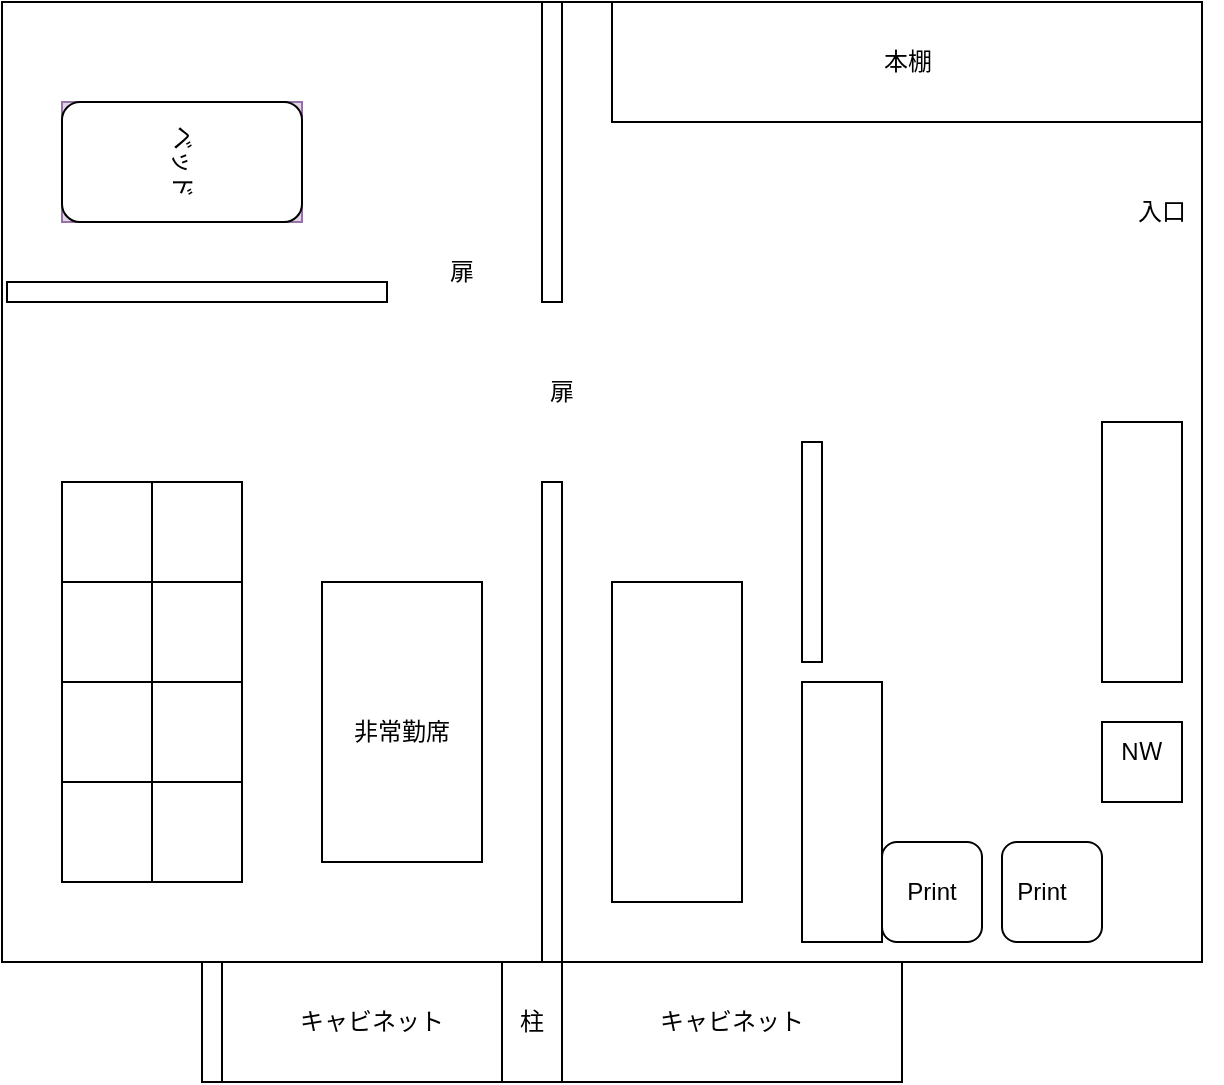 <mxfile>
    <diagram id="THpDb7hxVIW8Fc2EQs70" name="ページ1">
        <mxGraphModel dx="1039" dy="599" grid="1" gridSize="10" guides="1" tooltips="1" connect="1" arrows="1" fold="1" page="1" pageScale="1" pageWidth="850" pageHeight="1100" math="0" shadow="0">
            <root>
                <mxCell id="0"/>
                <mxCell id="1" parent="0"/>
                <mxCell id="2" value="" style="rounded=0;whiteSpace=wrap;html=1;" vertex="1" parent="1">
                    <mxGeometry x="110" y="80" width="600" height="480" as="geometry"/>
                </mxCell>
                <mxCell id="3" value="" style="rounded=0;whiteSpace=wrap;html=1;" vertex="1" parent="1">
                    <mxGeometry x="380" y="320" width="10" height="240" as="geometry"/>
                </mxCell>
                <mxCell id="4" value="" style="rounded=0;whiteSpace=wrap;html=1;" vertex="1" parent="1">
                    <mxGeometry x="380" y="80" width="10" height="150" as="geometry"/>
                </mxCell>
                <mxCell id="5" value="" style="rounded=0;whiteSpace=wrap;html=1;" vertex="1" parent="1">
                    <mxGeometry x="112.5" y="220" width="190" height="10" as="geometry"/>
                </mxCell>
                <mxCell id="6" value="" style="rounded=0;whiteSpace=wrap;html=1;" vertex="1" parent="1">
                    <mxGeometry x="210" y="560" width="160" height="60" as="geometry"/>
                </mxCell>
                <mxCell id="7" value="" style="rounded=0;whiteSpace=wrap;html=1;" vertex="1" parent="1">
                    <mxGeometry x="220" y="560" width="140" height="60" as="geometry"/>
                </mxCell>
                <mxCell id="8" value="" style="rounded=0;whiteSpace=wrap;html=1;" vertex="1" parent="1">
                    <mxGeometry x="390" y="560" width="170" height="60" as="geometry"/>
                </mxCell>
                <mxCell id="9" value="" style="rounded=0;whiteSpace=wrap;html=1;" vertex="1" parent="1">
                    <mxGeometry x="360" y="560" width="30" height="60" as="geometry"/>
                </mxCell>
                <mxCell id="11" value="キャビネット" style="text;html=1;strokeColor=none;fillColor=none;align=center;verticalAlign=middle;whiteSpace=wrap;rounded=0;" vertex="1" parent="1">
                    <mxGeometry x="250" y="567.5" width="90" height="45" as="geometry"/>
                </mxCell>
                <mxCell id="12" value="柱" style="text;html=1;strokeColor=none;fillColor=none;align=center;verticalAlign=middle;whiteSpace=wrap;rounded=0;" vertex="1" parent="1">
                    <mxGeometry x="365" y="575" width="20" height="30" as="geometry"/>
                </mxCell>
                <mxCell id="13" value="キャビネット" style="text;html=1;strokeColor=none;fillColor=none;align=center;verticalAlign=middle;whiteSpace=wrap;rounded=0;" vertex="1" parent="1">
                    <mxGeometry x="430" y="567.5" width="90" height="45" as="geometry"/>
                </mxCell>
                <mxCell id="19" value="" style="group;rotation=90;fillColor=#e1d5e7;strokeColor=#9673a6;" vertex="1" connectable="0" parent="1">
                    <mxGeometry x="170" y="100" width="60" height="120" as="geometry"/>
                </mxCell>
                <mxCell id="16" value="" style="rounded=1;whiteSpace=wrap;html=1;rotation=0;" vertex="1" parent="19">
                    <mxGeometry x="-30" y="30" width="120" height="60" as="geometry"/>
                </mxCell>
                <mxCell id="18" value="ベッド" style="text;html=1;strokeColor=none;fillColor=none;align=center;verticalAlign=middle;whiteSpace=wrap;rounded=0;rotation=90;" vertex="1" parent="19">
                    <mxGeometry y="45" width="60" height="30" as="geometry"/>
                </mxCell>
                <mxCell id="31" value="" style="group" vertex="1" connectable="0" parent="1">
                    <mxGeometry x="140" y="370" width="90" height="150" as="geometry"/>
                </mxCell>
                <mxCell id="22" value="" style="rounded=0;whiteSpace=wrap;html=1;" vertex="1" parent="31">
                    <mxGeometry y="100" width="45" height="50" as="geometry"/>
                </mxCell>
                <mxCell id="23" value="" style="rounded=0;whiteSpace=wrap;html=1;" vertex="1" parent="31">
                    <mxGeometry x="45" y="100" width="45" height="50" as="geometry"/>
                </mxCell>
                <mxCell id="24" value="" style="rounded=0;whiteSpace=wrap;html=1;" vertex="1" parent="31">
                    <mxGeometry y="50" width="45" height="50" as="geometry"/>
                </mxCell>
                <mxCell id="25" value="" style="rounded=0;whiteSpace=wrap;html=1;" vertex="1" parent="31">
                    <mxGeometry x="45" y="50" width="45" height="50" as="geometry"/>
                </mxCell>
                <mxCell id="26" value="" style="rounded=0;whiteSpace=wrap;html=1;" vertex="1" parent="31">
                    <mxGeometry width="45" height="50" as="geometry"/>
                </mxCell>
                <mxCell id="27" value="" style="rounded=0;whiteSpace=wrap;html=1;" vertex="1" parent="31">
                    <mxGeometry x="45" width="45" height="50" as="geometry"/>
                </mxCell>
                <mxCell id="36" value="" style="rounded=0;whiteSpace=wrap;html=1;" vertex="1" parent="1">
                    <mxGeometry x="140" y="320" width="45" height="50" as="geometry"/>
                </mxCell>
                <mxCell id="37" value="" style="rounded=0;whiteSpace=wrap;html=1;" vertex="1" parent="1">
                    <mxGeometry x="185" y="320" width="45" height="50" as="geometry"/>
                </mxCell>
                <mxCell id="38" value="" style="rounded=0;whiteSpace=wrap;html=1;" vertex="1" parent="1">
                    <mxGeometry x="270" y="370" width="80" height="140" as="geometry"/>
                </mxCell>
                <mxCell id="39" value="非常勤席" style="text;html=1;strokeColor=none;fillColor=none;align=center;verticalAlign=middle;whiteSpace=wrap;rounded=0;" vertex="1" parent="1">
                    <mxGeometry x="280" y="430" width="60" height="30" as="geometry"/>
                </mxCell>
                <mxCell id="40" value="扉" style="text;html=1;strokeColor=none;fillColor=none;align=center;verticalAlign=middle;whiteSpace=wrap;rounded=0;" vertex="1" parent="1">
                    <mxGeometry x="310" y="200" width="60" height="30" as="geometry"/>
                </mxCell>
                <mxCell id="41" value="入口" style="text;html=1;strokeColor=none;fillColor=none;align=center;verticalAlign=middle;whiteSpace=wrap;rounded=0;" vertex="1" parent="1">
                    <mxGeometry x="660" y="170" width="60" height="30" as="geometry"/>
                </mxCell>
                <mxCell id="43" value="" style="rounded=0;whiteSpace=wrap;html=1;" vertex="1" parent="1">
                    <mxGeometry x="415" y="80" width="295" height="60" as="geometry"/>
                </mxCell>
                <mxCell id="47" value="本棚" style="text;html=1;strokeColor=none;fillColor=none;align=center;verticalAlign=middle;whiteSpace=wrap;rounded=0;" vertex="1" parent="1">
                    <mxGeometry x="532.5" y="95" width="60" height="30" as="geometry"/>
                </mxCell>
                <mxCell id="49" value="扉" style="text;html=1;strokeColor=none;fillColor=none;align=center;verticalAlign=middle;whiteSpace=wrap;rounded=0;" vertex="1" parent="1">
                    <mxGeometry x="360" y="260" width="60" height="30" as="geometry"/>
                </mxCell>
                <mxCell id="51" value="" style="rounded=1;whiteSpace=wrap;html=1;" vertex="1" parent="1">
                    <mxGeometry x="610" y="500" width="50" height="50" as="geometry"/>
                </mxCell>
                <mxCell id="52" value="" style="rounded=1;whiteSpace=wrap;html=1;" vertex="1" parent="1">
                    <mxGeometry x="550" y="500" width="50" height="50" as="geometry"/>
                </mxCell>
                <mxCell id="54" value="" style="rounded=0;whiteSpace=wrap;html=1;" vertex="1" parent="1">
                    <mxGeometry x="510" y="420" width="40" height="130" as="geometry"/>
                </mxCell>
                <mxCell id="55" value="" style="rounded=0;whiteSpace=wrap;html=1;" vertex="1" parent="1">
                    <mxGeometry x="415" y="370" width="65" height="160" as="geometry"/>
                </mxCell>
                <mxCell id="56" value="" style="rounded=0;whiteSpace=wrap;html=1;" vertex="1" parent="1">
                    <mxGeometry x="660" y="290" width="40" height="130" as="geometry"/>
                </mxCell>
                <mxCell id="57" value="" style="rounded=0;whiteSpace=wrap;html=1;" vertex="1" parent="1">
                    <mxGeometry x="660" y="440" width="40" height="40" as="geometry"/>
                </mxCell>
                <mxCell id="58" value="NＷ" style="text;html=1;strokeColor=none;fillColor=none;align=center;verticalAlign=middle;whiteSpace=wrap;rounded=0;" vertex="1" parent="1">
                    <mxGeometry x="650" y="440" width="60" height="30" as="geometry"/>
                </mxCell>
                <mxCell id="59" value="Print" style="text;html=1;strokeColor=none;fillColor=none;align=center;verticalAlign=middle;whiteSpace=wrap;rounded=0;" vertex="1" parent="1">
                    <mxGeometry x="545" y="510" width="60" height="30" as="geometry"/>
                </mxCell>
                <mxCell id="60" value="Print" style="text;html=1;strokeColor=none;fillColor=none;align=center;verticalAlign=middle;whiteSpace=wrap;rounded=0;" vertex="1" parent="1">
                    <mxGeometry x="600" y="510" width="60" height="30" as="geometry"/>
                </mxCell>
                <mxCell id="61" value="" style="rounded=0;whiteSpace=wrap;html=1;" vertex="1" parent="1">
                    <mxGeometry x="510" y="300" width="10" height="110" as="geometry"/>
                </mxCell>
            </root>
        </mxGraphModel>
    </diagram>
</mxfile>